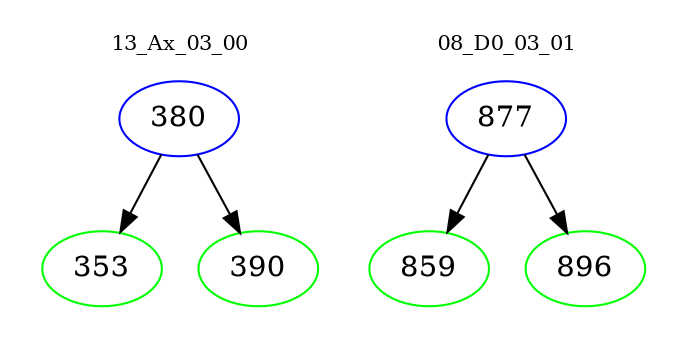 digraph{
subgraph cluster_0 {
color = white
label = "13_Ax_03_00";
fontsize=10;
T0_380 [label="380", color="blue"]
T0_380 -> T0_353 [color="black"]
T0_353 [label="353", color="green"]
T0_380 -> T0_390 [color="black"]
T0_390 [label="390", color="green"]
}
subgraph cluster_1 {
color = white
label = "08_D0_03_01";
fontsize=10;
T1_877 [label="877", color="blue"]
T1_877 -> T1_859 [color="black"]
T1_859 [label="859", color="green"]
T1_877 -> T1_896 [color="black"]
T1_896 [label="896", color="green"]
}
}
